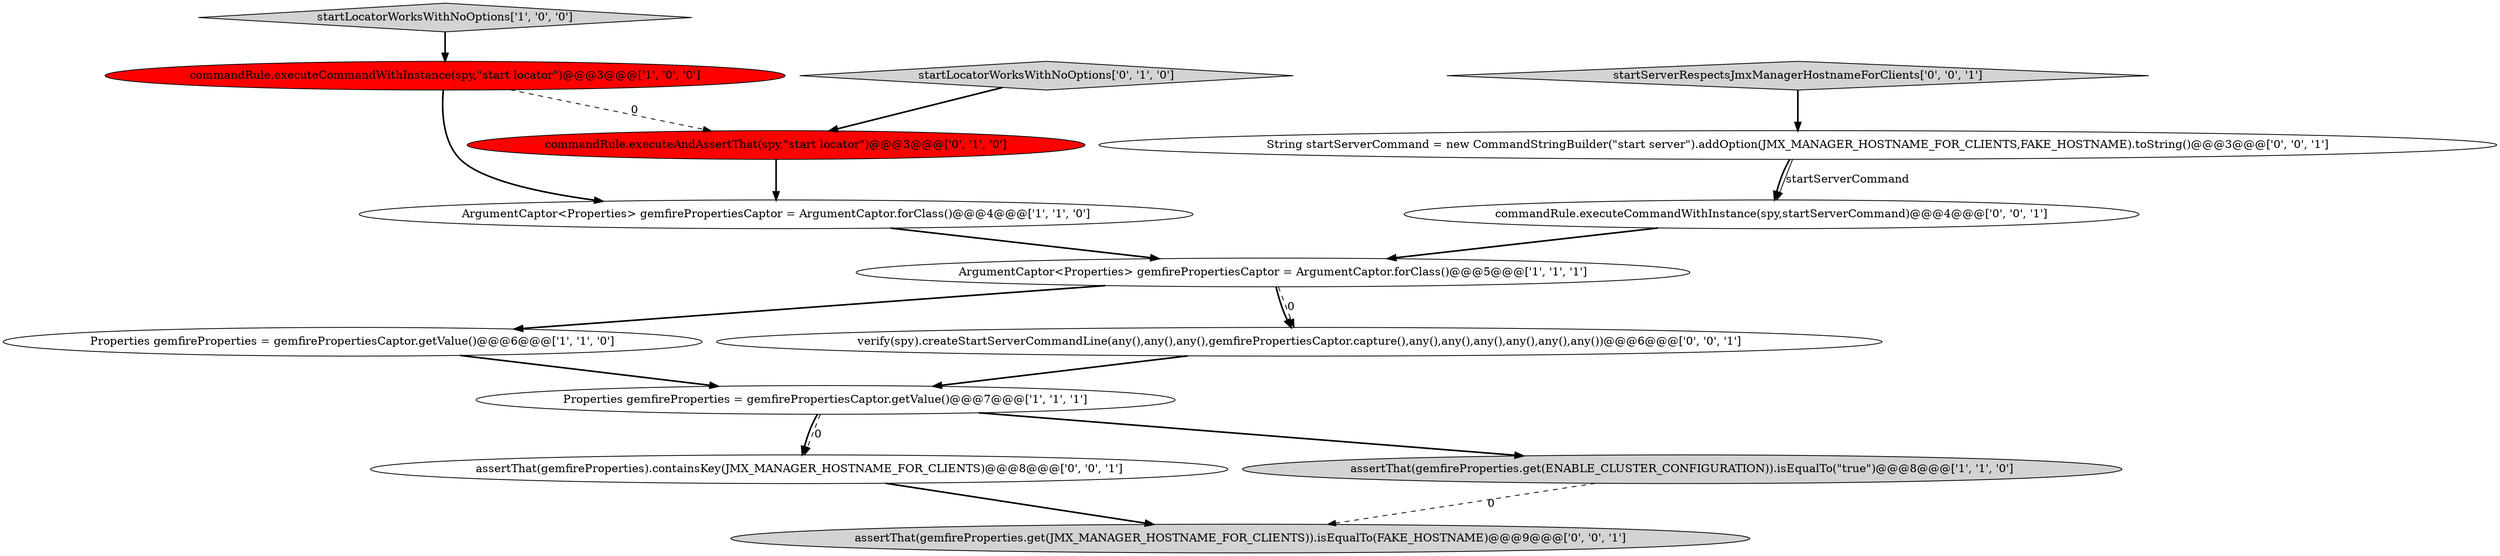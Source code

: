 digraph {
0 [style = filled, label = "startLocatorWorksWithNoOptions['1', '0', '0']", fillcolor = lightgray, shape = diamond image = "AAA0AAABBB1BBB"];
6 [style = filled, label = "Properties gemfireProperties = gemfirePropertiesCaptor.getValue()@@@7@@@['1', '1', '1']", fillcolor = white, shape = ellipse image = "AAA0AAABBB1BBB"];
9 [style = filled, label = "assertThat(gemfireProperties.get(JMX_MANAGER_HOSTNAME_FOR_CLIENTS)).isEqualTo(FAKE_HOSTNAME)@@@9@@@['0', '0', '1']", fillcolor = lightgray, shape = ellipse image = "AAA0AAABBB3BBB"];
8 [style = filled, label = "commandRule.executeAndAssertThat(spy,\"start locator\")@@@3@@@['0', '1', '0']", fillcolor = red, shape = ellipse image = "AAA1AAABBB2BBB"];
13 [style = filled, label = "assertThat(gemfireProperties).containsKey(JMX_MANAGER_HOSTNAME_FOR_CLIENTS)@@@8@@@['0', '0', '1']", fillcolor = white, shape = ellipse image = "AAA0AAABBB3BBB"];
1 [style = filled, label = "ArgumentCaptor<Properties> gemfirePropertiesCaptor = ArgumentCaptor.forClass()@@@5@@@['1', '1', '1']", fillcolor = white, shape = ellipse image = "AAA0AAABBB1BBB"];
4 [style = filled, label = "Properties gemfireProperties = gemfirePropertiesCaptor.getValue()@@@6@@@['1', '1', '0']", fillcolor = white, shape = ellipse image = "AAA0AAABBB1BBB"];
5 [style = filled, label = "ArgumentCaptor<Properties> gemfirePropertiesCaptor = ArgumentCaptor.forClass()@@@4@@@['1', '1', '0']", fillcolor = white, shape = ellipse image = "AAA0AAABBB1BBB"];
10 [style = filled, label = "String startServerCommand = new CommandStringBuilder(\"start server\").addOption(JMX_MANAGER_HOSTNAME_FOR_CLIENTS,FAKE_HOSTNAME).toString()@@@3@@@['0', '0', '1']", fillcolor = white, shape = ellipse image = "AAA0AAABBB3BBB"];
7 [style = filled, label = "startLocatorWorksWithNoOptions['0', '1', '0']", fillcolor = lightgray, shape = diamond image = "AAA0AAABBB2BBB"];
12 [style = filled, label = "verify(spy).createStartServerCommandLine(any(),any(),any(),gemfirePropertiesCaptor.capture(),any(),any(),any(),any(),any(),any())@@@6@@@['0', '0', '1']", fillcolor = white, shape = ellipse image = "AAA0AAABBB3BBB"];
2 [style = filled, label = "assertThat(gemfireProperties.get(ENABLE_CLUSTER_CONFIGURATION)).isEqualTo(\"true\")@@@8@@@['1', '1', '0']", fillcolor = lightgray, shape = ellipse image = "AAA0AAABBB1BBB"];
11 [style = filled, label = "commandRule.executeCommandWithInstance(spy,startServerCommand)@@@4@@@['0', '0', '1']", fillcolor = white, shape = ellipse image = "AAA0AAABBB3BBB"];
14 [style = filled, label = "startServerRespectsJmxManagerHostnameForClients['0', '0', '1']", fillcolor = lightgray, shape = diamond image = "AAA0AAABBB3BBB"];
3 [style = filled, label = "commandRule.executeCommandWithInstance(spy,\"start locator\")@@@3@@@['1', '0', '0']", fillcolor = red, shape = ellipse image = "AAA1AAABBB1BBB"];
0->3 [style = bold, label=""];
3->8 [style = dashed, label="0"];
14->10 [style = bold, label=""];
5->1 [style = bold, label=""];
1->12 [style = dashed, label="0"];
1->4 [style = bold, label=""];
3->5 [style = bold, label=""];
13->9 [style = bold, label=""];
10->11 [style = bold, label=""];
6->13 [style = dashed, label="0"];
8->5 [style = bold, label=""];
7->8 [style = bold, label=""];
12->6 [style = bold, label=""];
4->6 [style = bold, label=""];
11->1 [style = bold, label=""];
10->11 [style = solid, label="startServerCommand"];
2->9 [style = dashed, label="0"];
6->13 [style = bold, label=""];
1->12 [style = bold, label=""];
6->2 [style = bold, label=""];
}
